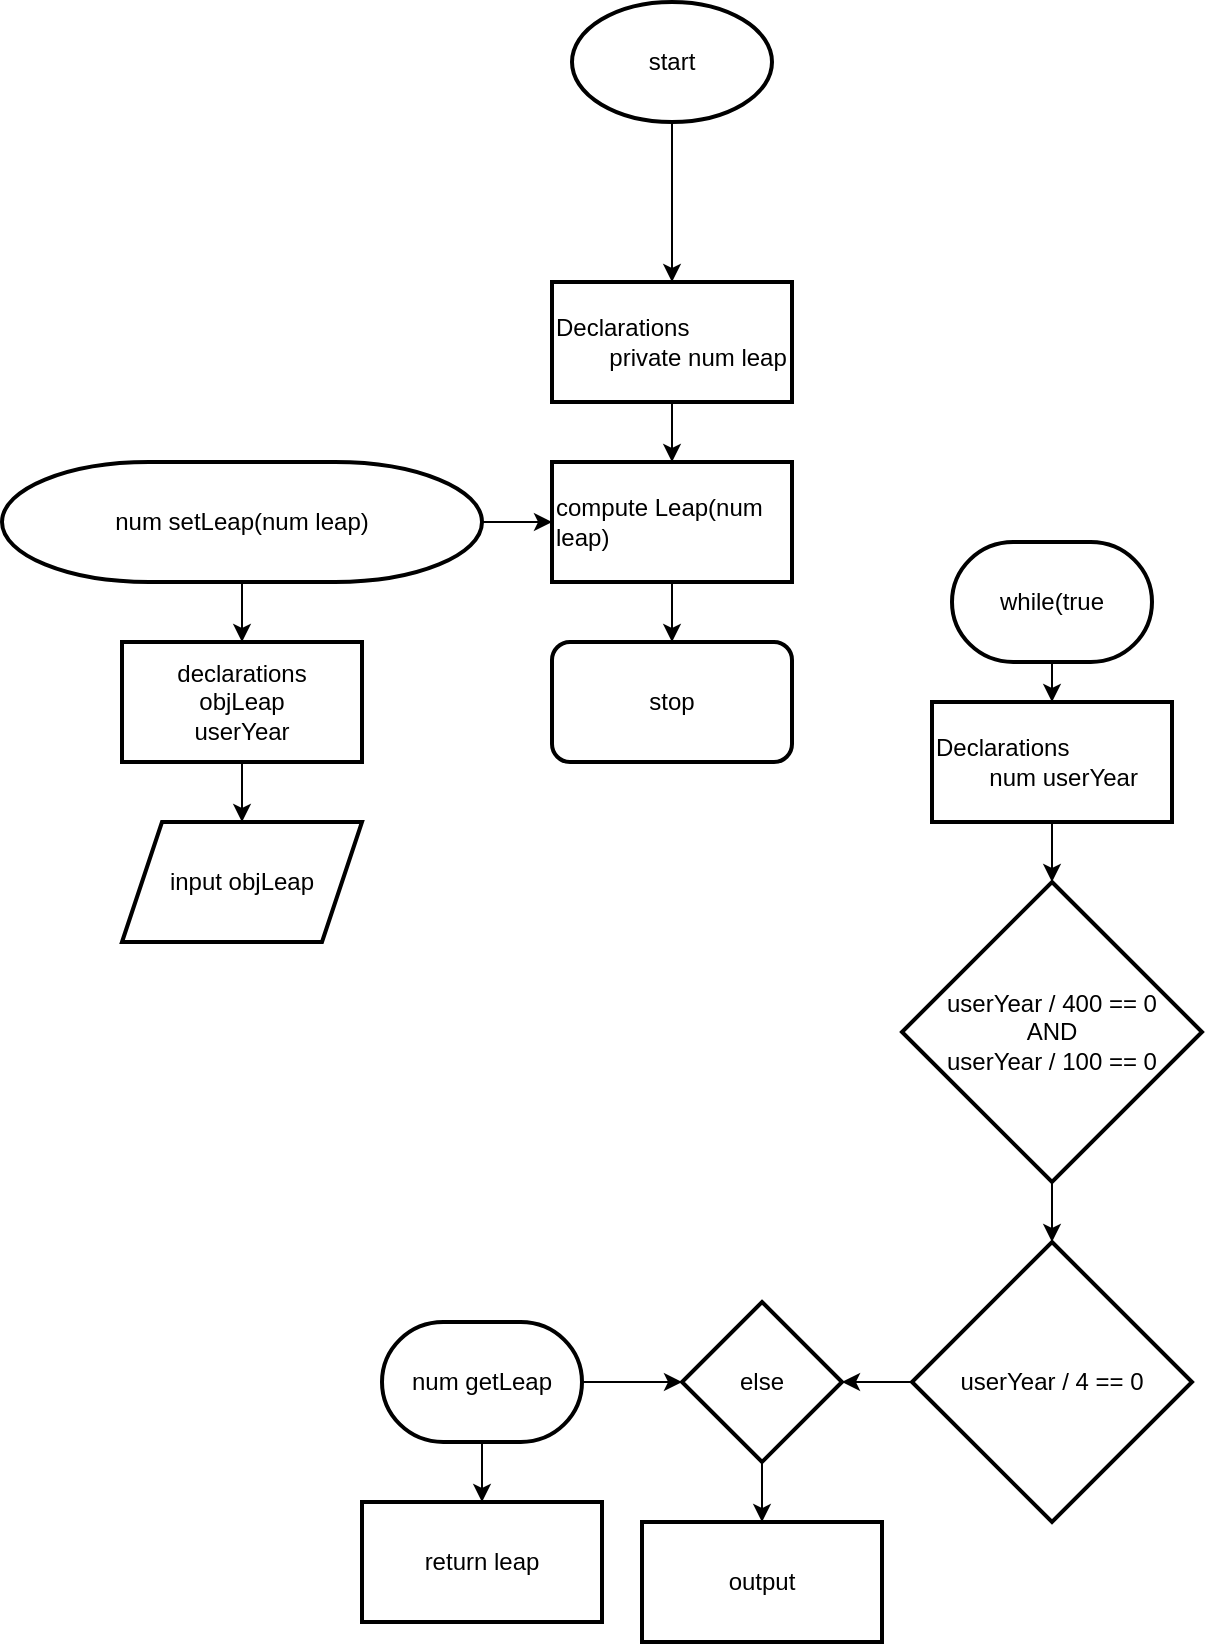 <mxfile version="24.6.4" type="github">
  <diagram name="Page-1" id="vT7IHWL0gp-nTjfc3EDP">
    <mxGraphModel dx="1434" dy="746" grid="1" gridSize="10" guides="1" tooltips="1" connect="1" arrows="1" fold="1" page="1" pageScale="1" pageWidth="850" pageHeight="1100" math="0" shadow="0">
      <root>
        <mxCell id="0" />
        <mxCell id="1" parent="0" />
        <mxCell id="gpy7-qFrSGBL_HCnS_Nc-3" value="" style="edgeStyle=orthogonalEdgeStyle;rounded=0;orthogonalLoop=1;jettySize=auto;html=1;" edge="1" parent="1" source="gpy7-qFrSGBL_HCnS_Nc-1" target="gpy7-qFrSGBL_HCnS_Nc-2">
          <mxGeometry relative="1" as="geometry" />
        </mxCell>
        <mxCell id="gpy7-qFrSGBL_HCnS_Nc-1" value="start" style="strokeWidth=2;html=1;shape=mxgraph.flowchart.start_1;whiteSpace=wrap;" vertex="1" parent="1">
          <mxGeometry x="375" y="30" width="100" height="60" as="geometry" />
        </mxCell>
        <mxCell id="gpy7-qFrSGBL_HCnS_Nc-10" value="" style="edgeStyle=orthogonalEdgeStyle;rounded=0;orthogonalLoop=1;jettySize=auto;html=1;" edge="1" parent="1" source="gpy7-qFrSGBL_HCnS_Nc-2" target="gpy7-qFrSGBL_HCnS_Nc-9">
          <mxGeometry relative="1" as="geometry" />
        </mxCell>
        <mxCell id="gpy7-qFrSGBL_HCnS_Nc-2" value="Declarations&lt;div&gt;&lt;span style=&quot;white-space: pre;&quot;&gt;&#x9;&lt;/span&gt;private num leap&lt;br&gt;&lt;/div&gt;" style="whiteSpace=wrap;html=1;strokeWidth=2;align=left;" vertex="1" parent="1">
          <mxGeometry x="365" y="170" width="120" height="60" as="geometry" />
        </mxCell>
        <mxCell id="gpy7-qFrSGBL_HCnS_Nc-23" value="" style="edgeStyle=orthogonalEdgeStyle;rounded=0;orthogonalLoop=1;jettySize=auto;html=1;" edge="1" parent="1" source="gpy7-qFrSGBL_HCnS_Nc-9" target="gpy7-qFrSGBL_HCnS_Nc-22">
          <mxGeometry relative="1" as="geometry" />
        </mxCell>
        <mxCell id="gpy7-qFrSGBL_HCnS_Nc-9" value="&lt;div&gt;compute Leap(num leap)&lt;/div&gt;" style="whiteSpace=wrap;html=1;strokeWidth=2;align=left;" vertex="1" parent="1">
          <mxGeometry x="365" y="260" width="120" height="60" as="geometry" />
        </mxCell>
        <mxCell id="gpy7-qFrSGBL_HCnS_Nc-18" value="" style="edgeStyle=orthogonalEdgeStyle;rounded=0;orthogonalLoop=1;jettySize=auto;html=1;" edge="1" parent="1" source="gpy7-qFrSGBL_HCnS_Nc-13" target="gpy7-qFrSGBL_HCnS_Nc-17">
          <mxGeometry relative="1" as="geometry" />
        </mxCell>
        <mxCell id="gpy7-qFrSGBL_HCnS_Nc-39" value="" style="edgeStyle=orthogonalEdgeStyle;rounded=0;orthogonalLoop=1;jettySize=auto;html=1;" edge="1" parent="1" source="gpy7-qFrSGBL_HCnS_Nc-13" target="gpy7-qFrSGBL_HCnS_Nc-9">
          <mxGeometry relative="1" as="geometry" />
        </mxCell>
        <mxCell id="gpy7-qFrSGBL_HCnS_Nc-13" value="num setLeap(num leap)" style="strokeWidth=2;html=1;shape=mxgraph.flowchart.terminator;whiteSpace=wrap;" vertex="1" parent="1">
          <mxGeometry x="90" y="260" width="240" height="60" as="geometry" />
        </mxCell>
        <mxCell id="gpy7-qFrSGBL_HCnS_Nc-20" value="" style="edgeStyle=orthogonalEdgeStyle;rounded=0;orthogonalLoop=1;jettySize=auto;html=1;" edge="1" parent="1" source="gpy7-qFrSGBL_HCnS_Nc-17" target="gpy7-qFrSGBL_HCnS_Nc-19">
          <mxGeometry relative="1" as="geometry" />
        </mxCell>
        <mxCell id="gpy7-qFrSGBL_HCnS_Nc-17" value="declarations&lt;div&gt;objLeap&lt;/div&gt;&lt;div&gt;userYear&lt;/div&gt;" style="whiteSpace=wrap;html=1;strokeWidth=2;" vertex="1" parent="1">
          <mxGeometry x="150" y="350" width="120" height="60" as="geometry" />
        </mxCell>
        <mxCell id="gpy7-qFrSGBL_HCnS_Nc-19" value="input objLeap" style="shape=parallelogram;perimeter=parallelogramPerimeter;whiteSpace=wrap;html=1;fixedSize=1;strokeWidth=2;" vertex="1" parent="1">
          <mxGeometry x="150" y="440" width="120" height="60" as="geometry" />
        </mxCell>
        <mxCell id="gpy7-qFrSGBL_HCnS_Nc-22" value="stop" style="rounded=1;whiteSpace=wrap;html=1;align=center;strokeWidth=2;" vertex="1" parent="1">
          <mxGeometry x="365" y="350" width="120" height="60" as="geometry" />
        </mxCell>
        <mxCell id="gpy7-qFrSGBL_HCnS_Nc-26" value="" style="edgeStyle=orthogonalEdgeStyle;rounded=0;orthogonalLoop=1;jettySize=auto;html=1;" edge="1" parent="1" source="gpy7-qFrSGBL_HCnS_Nc-24" target="gpy7-qFrSGBL_HCnS_Nc-25">
          <mxGeometry relative="1" as="geometry" />
        </mxCell>
        <mxCell id="gpy7-qFrSGBL_HCnS_Nc-24" value="while(true" style="strokeWidth=2;html=1;shape=mxgraph.flowchart.terminator;whiteSpace=wrap;" vertex="1" parent="1">
          <mxGeometry x="565" y="300" width="100" height="60" as="geometry" />
        </mxCell>
        <mxCell id="gpy7-qFrSGBL_HCnS_Nc-28" value="" style="edgeStyle=orthogonalEdgeStyle;rounded=0;orthogonalLoop=1;jettySize=auto;html=1;" edge="1" parent="1" source="gpy7-qFrSGBL_HCnS_Nc-25" target="gpy7-qFrSGBL_HCnS_Nc-27">
          <mxGeometry relative="1" as="geometry" />
        </mxCell>
        <mxCell id="gpy7-qFrSGBL_HCnS_Nc-25" value="Declarations&lt;div&gt;&lt;span style=&quot;white-space: pre;&quot;&gt;&#x9;&lt;/span&gt;num userYear&lt;br&gt;&lt;/div&gt;" style="whiteSpace=wrap;html=1;strokeWidth=2;align=left;" vertex="1" parent="1">
          <mxGeometry x="555" y="380" width="120" height="60" as="geometry" />
        </mxCell>
        <mxCell id="gpy7-qFrSGBL_HCnS_Nc-30" value="" style="edgeStyle=orthogonalEdgeStyle;rounded=0;orthogonalLoop=1;jettySize=auto;html=1;" edge="1" parent="1" source="gpy7-qFrSGBL_HCnS_Nc-27" target="gpy7-qFrSGBL_HCnS_Nc-29">
          <mxGeometry relative="1" as="geometry" />
        </mxCell>
        <mxCell id="gpy7-qFrSGBL_HCnS_Nc-27" value="userYear / 400 == 0&lt;div&gt;AND&lt;/div&gt;&lt;div&gt;userYear / 100 == 0&lt;/div&gt;" style="rhombus;whiteSpace=wrap;html=1;align=center;strokeWidth=2;" vertex="1" parent="1">
          <mxGeometry x="540" y="470" width="150" height="150" as="geometry" />
        </mxCell>
        <mxCell id="gpy7-qFrSGBL_HCnS_Nc-32" value="" style="edgeStyle=orthogonalEdgeStyle;rounded=0;orthogonalLoop=1;jettySize=auto;html=1;" edge="1" parent="1" source="gpy7-qFrSGBL_HCnS_Nc-29" target="gpy7-qFrSGBL_HCnS_Nc-31">
          <mxGeometry relative="1" as="geometry" />
        </mxCell>
        <mxCell id="gpy7-qFrSGBL_HCnS_Nc-29" value="userYear / 4 == 0" style="rhombus;whiteSpace=wrap;html=1;strokeWidth=2;" vertex="1" parent="1">
          <mxGeometry x="545" y="650" width="140" height="140" as="geometry" />
        </mxCell>
        <mxCell id="gpy7-qFrSGBL_HCnS_Nc-34" value="" style="edgeStyle=orthogonalEdgeStyle;rounded=0;orthogonalLoop=1;jettySize=auto;html=1;" edge="1" parent="1" source="gpy7-qFrSGBL_HCnS_Nc-31" target="gpy7-qFrSGBL_HCnS_Nc-33">
          <mxGeometry relative="1" as="geometry" />
        </mxCell>
        <mxCell id="gpy7-qFrSGBL_HCnS_Nc-31" value="else" style="rhombus;whiteSpace=wrap;html=1;strokeWidth=2;" vertex="1" parent="1">
          <mxGeometry x="430" y="680" width="80" height="80" as="geometry" />
        </mxCell>
        <mxCell id="gpy7-qFrSGBL_HCnS_Nc-33" value="output" style="whiteSpace=wrap;html=1;strokeWidth=2;" vertex="1" parent="1">
          <mxGeometry x="410" y="790" width="120" height="60" as="geometry" />
        </mxCell>
        <mxCell id="gpy7-qFrSGBL_HCnS_Nc-37" value="" style="edgeStyle=orthogonalEdgeStyle;rounded=0;orthogonalLoop=1;jettySize=auto;html=1;" edge="1" parent="1" source="gpy7-qFrSGBL_HCnS_Nc-35" target="gpy7-qFrSGBL_HCnS_Nc-36">
          <mxGeometry relative="1" as="geometry" />
        </mxCell>
        <mxCell id="gpy7-qFrSGBL_HCnS_Nc-38" value="" style="edgeStyle=orthogonalEdgeStyle;rounded=0;orthogonalLoop=1;jettySize=auto;html=1;" edge="1" parent="1" source="gpy7-qFrSGBL_HCnS_Nc-35" target="gpy7-qFrSGBL_HCnS_Nc-31">
          <mxGeometry relative="1" as="geometry" />
        </mxCell>
        <mxCell id="gpy7-qFrSGBL_HCnS_Nc-35" value="num getLeap" style="strokeWidth=2;html=1;shape=mxgraph.flowchart.terminator;whiteSpace=wrap;" vertex="1" parent="1">
          <mxGeometry x="280" y="690" width="100" height="60" as="geometry" />
        </mxCell>
        <mxCell id="gpy7-qFrSGBL_HCnS_Nc-36" value="return leap" style="whiteSpace=wrap;html=1;strokeWidth=2;" vertex="1" parent="1">
          <mxGeometry x="270" y="780" width="120" height="60" as="geometry" />
        </mxCell>
      </root>
    </mxGraphModel>
  </diagram>
</mxfile>
